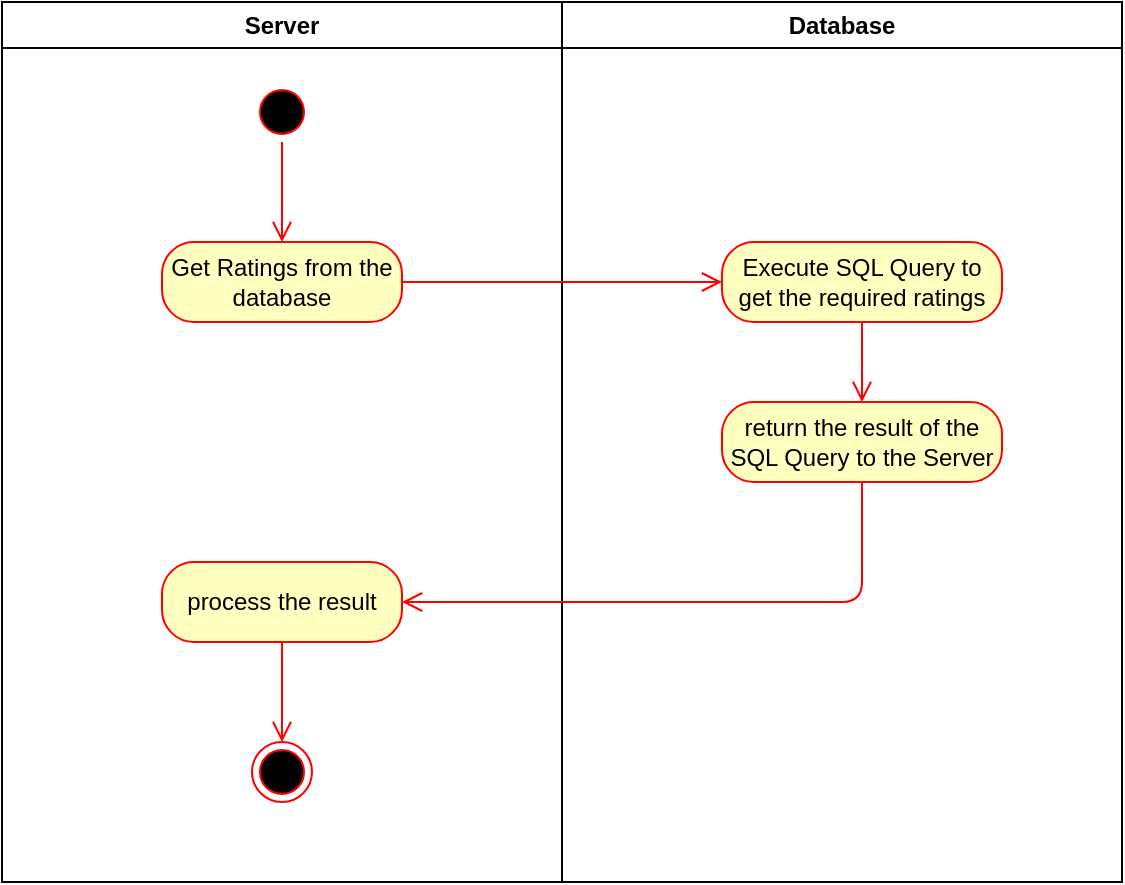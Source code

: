 <mxfile version="10.6.1" type="device"><diagram name="Page-1" id="e7e014a7-5840-1c2e-5031-d8a46d1fe8dd"><mxGraphModel dx="664" dy="372" grid="1" gridSize="10" guides="1" tooltips="1" connect="1" arrows="1" fold="1" page="1" pageScale="1" pageWidth="1169" pageHeight="826" background="#ffffff" math="0" shadow="0"><root><mxCell id="0"/><mxCell id="1" parent="0"/><mxCell id="3" value="Server" style="swimlane;whiteSpace=wrap" parent="1" vertex="1"><mxGeometry x="440" y="120" width="280" height="440" as="geometry"/></mxCell><mxCell id="z2ea2rPcz9xki1RjwdHI-60" value="" style="ellipse;html=1;shape=startState;fillColor=#000000;strokeColor=#ff0000;" vertex="1" parent="3"><mxGeometry x="125" y="40" width="30" height="30" as="geometry"/></mxCell><mxCell id="z2ea2rPcz9xki1RjwdHI-61" value="" style="edgeStyle=orthogonalEdgeStyle;html=1;verticalAlign=bottom;endArrow=open;endSize=8;strokeColor=#ff0000;entryX=0.5;entryY=0;entryDx=0;entryDy=0;" edge="1" source="z2ea2rPcz9xki1RjwdHI-60" parent="3" target="z2ea2rPcz9xki1RjwdHI-62"><mxGeometry relative="1" as="geometry"><mxPoint x="140" y="130" as="targetPoint"/></mxGeometry></mxCell><mxCell id="z2ea2rPcz9xki1RjwdHI-62" value="Get Ratings from the database" style="rounded=1;whiteSpace=wrap;html=1;arcSize=40;fontColor=#000000;fillColor=#ffffc0;strokeColor=#ff0000;" vertex="1" parent="3"><mxGeometry x="80" y="120" width="120" height="40" as="geometry"/></mxCell><mxCell id="z2ea2rPcz9xki1RjwdHI-71" value="process the result" style="rounded=1;whiteSpace=wrap;html=1;arcSize=40;fontColor=#000000;fillColor=#ffffc0;strokeColor=#ff0000;" vertex="1" parent="3"><mxGeometry x="80" y="280" width="120" height="40" as="geometry"/></mxCell><mxCell id="z2ea2rPcz9xki1RjwdHI-72" value="" style="edgeStyle=orthogonalEdgeStyle;html=1;verticalAlign=bottom;endArrow=open;endSize=8;strokeColor=#ff0000;entryX=0.5;entryY=0;entryDx=0;entryDy=0;" edge="1" source="z2ea2rPcz9xki1RjwdHI-71" parent="3" target="z2ea2rPcz9xki1RjwdHI-73"><mxGeometry relative="1" as="geometry"><mxPoint x="140" y="380" as="targetPoint"/></mxGeometry></mxCell><mxCell id="z2ea2rPcz9xki1RjwdHI-73" value="" style="ellipse;html=1;shape=endState;fillColor=#000000;strokeColor=#ff0000;" vertex="1" parent="3"><mxGeometry x="125" y="370" width="30" height="30" as="geometry"/></mxCell><mxCell id="4" value="Database" style="swimlane;whiteSpace=wrap" parent="1" vertex="1"><mxGeometry x="720" y="120" width="280" height="440" as="geometry"/></mxCell><mxCell id="z2ea2rPcz9xki1RjwdHI-64" value="Execute SQL Query to get the required ratings" style="rounded=1;whiteSpace=wrap;html=1;arcSize=40;fontColor=#000000;fillColor=#ffffc0;strokeColor=#ff0000;" vertex="1" parent="4"><mxGeometry x="80" y="120" width="140" height="40" as="geometry"/></mxCell><mxCell id="z2ea2rPcz9xki1RjwdHI-65" value="" style="edgeStyle=orthogonalEdgeStyle;html=1;verticalAlign=bottom;endArrow=open;endSize=8;strokeColor=#ff0000;entryX=0.5;entryY=0;entryDx=0;entryDy=0;" edge="1" source="z2ea2rPcz9xki1RjwdHI-64" parent="4" target="z2ea2rPcz9xki1RjwdHI-69"><mxGeometry relative="1" as="geometry"><mxPoint x="140" y="210" as="targetPoint"/></mxGeometry></mxCell><mxCell id="z2ea2rPcz9xki1RjwdHI-69" value="return the result of the SQL Query to the Server" style="rounded=1;whiteSpace=wrap;html=1;arcSize=40;fontColor=#000000;fillColor=#ffffc0;strokeColor=#ff0000;" vertex="1" parent="4"><mxGeometry x="80" y="200" width="140" height="40" as="geometry"/></mxCell><mxCell id="z2ea2rPcz9xki1RjwdHI-63" value="" style="edgeStyle=orthogonalEdgeStyle;html=1;verticalAlign=bottom;endArrow=open;endSize=8;strokeColor=#ff0000;entryX=0;entryY=0.5;entryDx=0;entryDy=0;" edge="1" source="z2ea2rPcz9xki1RjwdHI-62" parent="1" target="z2ea2rPcz9xki1RjwdHI-64"><mxGeometry relative="1" as="geometry"><mxPoint x="580" y="350" as="targetPoint"/></mxGeometry></mxCell><mxCell id="z2ea2rPcz9xki1RjwdHI-70" value="" style="edgeStyle=orthogonalEdgeStyle;html=1;verticalAlign=bottom;endArrow=open;endSize=8;strokeColor=#ff0000;entryX=1;entryY=0.5;entryDx=0;entryDy=0;" edge="1" source="z2ea2rPcz9xki1RjwdHI-69" parent="1" target="z2ea2rPcz9xki1RjwdHI-71"><mxGeometry relative="1" as="geometry"><mxPoint x="870" y="440" as="targetPoint"/><Array as="points"><mxPoint x="870" y="420"/></Array></mxGeometry></mxCell></root></mxGraphModel></diagram></mxfile>